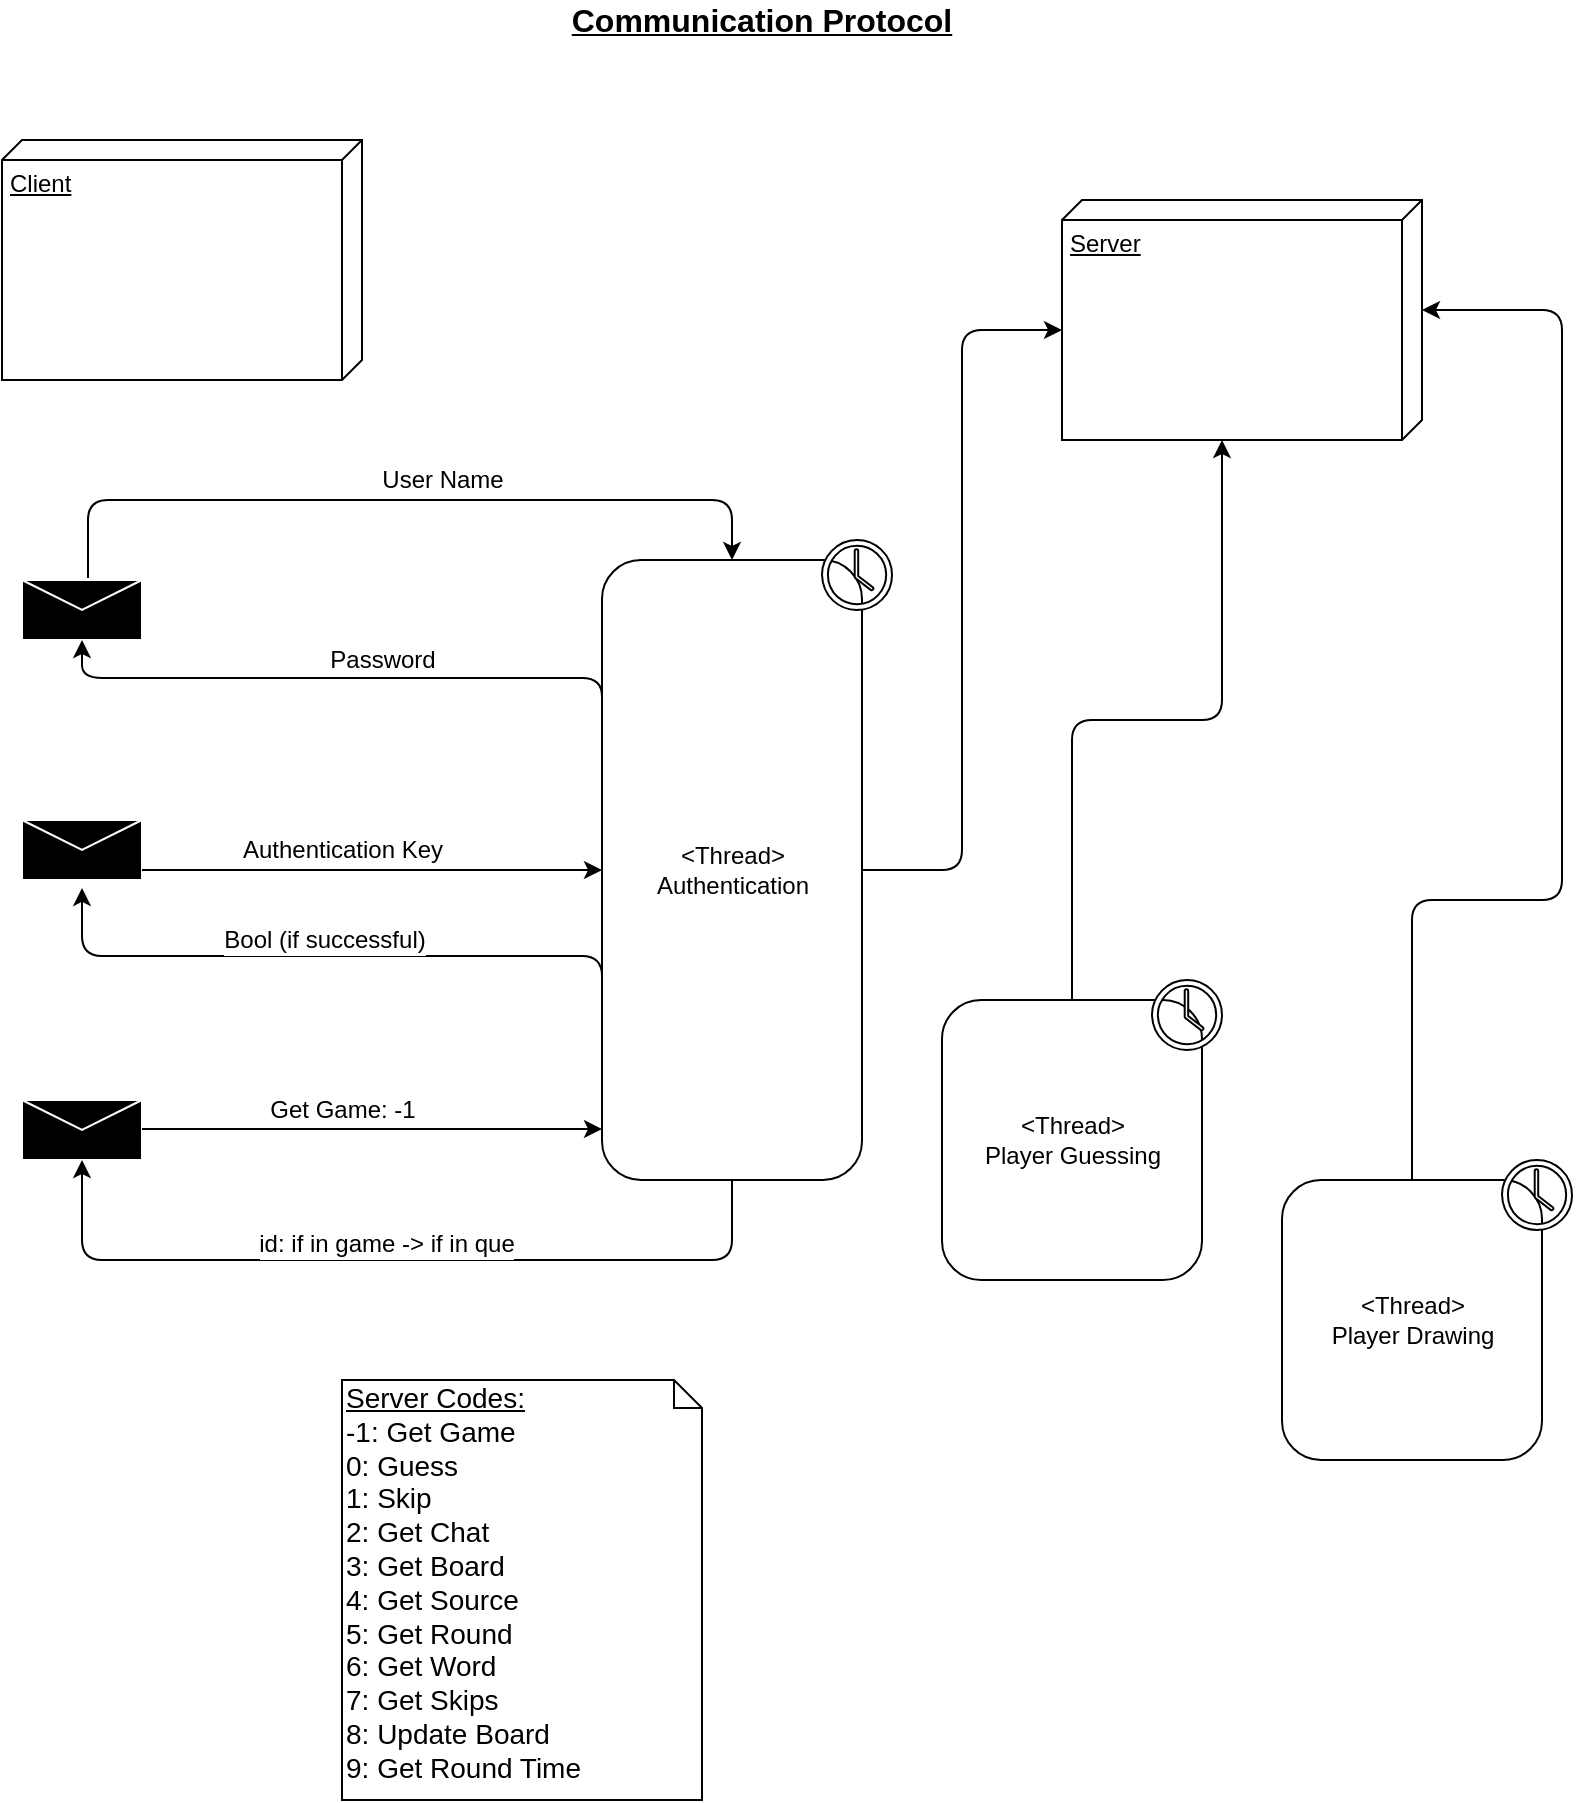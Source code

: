 <mxfile version="12.8.8" type="device"><diagram id="jR55_4j8yIBpNoxx-yQD" name="Page-1"><mxGraphModel dx="1422" dy="762" grid="1" gridSize="10" guides="1" tooltips="1" connect="1" arrows="1" fold="1" page="1" pageScale="1" pageWidth="850" pageHeight="1100" math="0" shadow="0"><root><mxCell id="0"/><mxCell id="1" parent="0"/><mxCell id="-f_N-oikyp_VJBXrGnqd-1" value="Client" style="verticalAlign=top;align=left;spacingTop=8;spacingLeft=2;spacingRight=12;shape=cube;size=10;direction=south;fontStyle=4;html=1;" parent="1" vertex="1"><mxGeometry x="40" y="100" width="180" height="120" as="geometry"/></mxCell><mxCell id="-f_N-oikyp_VJBXrGnqd-2" value="Server" style="verticalAlign=top;align=left;spacingTop=8;spacingLeft=2;spacingRight=12;shape=cube;size=10;direction=south;fontStyle=4;html=1;" parent="1" vertex="1"><mxGeometry x="570" y="130" width="180" height="120" as="geometry"/></mxCell><mxCell id="-f_N-oikyp_VJBXrGnqd-3" value="&amp;lt;Thread&amp;gt;&lt;br&gt;Authentication" style="html=1;perimeter=rectanglePerimeter;rounded=1;" parent="1" vertex="1"><mxGeometry x="340" y="310" width="130" height="310" as="geometry"/></mxCell><mxCell id="-f_N-oikyp_VJBXrGnqd-4" value="" style="pointerEvents=1;shadow=0;dashed=0;html=1;labelPosition=center;verticalLabelPosition=bottom;verticalAlign=top;outlineConnect=0;align=center;shape=mxgraph.office.concepts.clock;rounded=1;" parent="1" vertex="1"><mxGeometry x="450" y="300" width="35" height="35" as="geometry"/></mxCell><mxCell id="-f_N-oikyp_VJBXrGnqd-7" value="&amp;lt;Thread&amp;gt;&lt;br&gt;Player Guessing" style="html=1;perimeter=rectanglePerimeter;rounded=1;" parent="1" vertex="1"><mxGeometry x="510" y="530" width="130" height="140" as="geometry"/></mxCell><mxCell id="-f_N-oikyp_VJBXrGnqd-8" value="&amp;lt;Thread&amp;gt;&lt;br&gt;Player Drawing" style="html=1;perimeter=rectanglePerimeter;rounded=1;" parent="1" vertex="1"><mxGeometry x="680" y="620" width="130" height="140" as="geometry"/></mxCell><mxCell id="-f_N-oikyp_VJBXrGnqd-9" value="" style="pointerEvents=1;shadow=0;dashed=0;html=1;labelPosition=center;verticalLabelPosition=bottom;verticalAlign=top;outlineConnect=0;align=center;shape=mxgraph.office.concepts.clock;rounded=1;" parent="1" vertex="1"><mxGeometry x="615" y="520" width="35" height="35" as="geometry"/></mxCell><mxCell id="-f_N-oikyp_VJBXrGnqd-10" value="" style="pointerEvents=1;shadow=0;dashed=0;html=1;labelPosition=center;verticalLabelPosition=bottom;verticalAlign=top;outlineConnect=0;align=center;shape=mxgraph.office.concepts.clock;rounded=1;" parent="1" vertex="1"><mxGeometry x="790" y="610" width="35" height="35" as="geometry"/></mxCell><mxCell id="-f_N-oikyp_VJBXrGnqd-13" value="" style="edgeStyle=elbowEdgeStyle;elbow=vertical;endArrow=classic;html=1;exitX=0.5;exitY=0;exitDx=0;exitDy=0;" parent="1" source="-f_N-oikyp_VJBXrGnqd-7" edge="1"><mxGeometry width="50" height="50" relative="1" as="geometry"><mxPoint x="600" y="300" as="sourcePoint"/><mxPoint x="650" y="250" as="targetPoint"/></mxGeometry></mxCell><mxCell id="-f_N-oikyp_VJBXrGnqd-14" value="" style="edgeStyle=elbowEdgeStyle;elbow=horizontal;endArrow=classic;html=1;entryX=0;entryY=0;entryDx=65;entryDy=180;entryPerimeter=0;" parent="1" source="-f_N-oikyp_VJBXrGnqd-3" target="-f_N-oikyp_VJBXrGnqd-2" edge="1"><mxGeometry width="50" height="50" relative="1" as="geometry"><mxPoint x="480" y="550" as="sourcePoint"/><mxPoint x="530" y="500" as="targetPoint"/></mxGeometry></mxCell><mxCell id="-f_N-oikyp_VJBXrGnqd-15" value="" style="edgeStyle=segmentEdgeStyle;endArrow=classic;html=1;entryX=0;entryY=0;entryDx=55;entryDy=0;entryPerimeter=0;exitX=0.5;exitY=0;exitDx=0;exitDy=0;" parent="1" source="-f_N-oikyp_VJBXrGnqd-8" target="-f_N-oikyp_VJBXrGnqd-2" edge="1"><mxGeometry width="50" height="50" relative="1" as="geometry"><mxPoint x="750" y="370" as="sourcePoint"/><mxPoint x="800" y="320" as="targetPoint"/><Array as="points"><mxPoint x="745" y="480"/><mxPoint x="820" y="480"/><mxPoint x="820" y="185"/></Array></mxGeometry></mxCell><mxCell id="-f_N-oikyp_VJBXrGnqd-16" value="" style="verticalLabelPosition=bottom;shadow=0;dashed=0;align=center;html=1;verticalAlign=top;strokeWidth=1;shape=mxgraph.mockup.misc.mail2;rounded=1;fillColor=#000000;strokeColor=#FFFFFF;" parent="1" vertex="1"><mxGeometry x="50" y="320" width="60" height="30" as="geometry"/></mxCell><mxCell id="-f_N-oikyp_VJBXrGnqd-17" value="" style="verticalLabelPosition=bottom;shadow=0;dashed=0;align=center;html=1;verticalAlign=top;strokeWidth=1;shape=mxgraph.mockup.misc.mail2;rounded=1;fillColor=#000000;strokeColor=#FFFFFF;" parent="1" vertex="1"><mxGeometry x="50" y="440" width="60" height="30" as="geometry"/></mxCell><mxCell id="-f_N-oikyp_VJBXrGnqd-18" value="" style="verticalLabelPosition=bottom;shadow=0;dashed=0;align=center;html=1;verticalAlign=top;strokeWidth=1;shape=mxgraph.mockup.misc.mail2;rounded=1;fillColor=#000000;strokeColor=#FFFFFF;" parent="1" vertex="1"><mxGeometry x="50" y="580" width="60" height="30" as="geometry"/></mxCell><mxCell id="-f_N-oikyp_VJBXrGnqd-20" value="" style="edgeStyle=elbowEdgeStyle;elbow=vertical;endArrow=classic;html=1;exitX=0.55;exitY=-0.033;exitDx=0;exitDy=0;exitPerimeter=0;entryX=0.5;entryY=0;entryDx=0;entryDy=0;" parent="1" source="-f_N-oikyp_VJBXrGnqd-16" target="-f_N-oikyp_VJBXrGnqd-3" edge="1"><mxGeometry width="50" height="50" relative="1" as="geometry"><mxPoint x="480" y="450" as="sourcePoint"/><mxPoint x="530" y="400" as="targetPoint"/><Array as="points"><mxPoint x="250" y="280"/></Array></mxGeometry></mxCell><mxCell id="-f_N-oikyp_VJBXrGnqd-22" value="User Name" style="text;html=1;align=center;verticalAlign=middle;resizable=0;points=[];labelBackgroundColor=#ffffff;" parent="-f_N-oikyp_VJBXrGnqd-20" vertex="1" connectable="0"><mxGeometry x="0.192" y="-1" relative="1" as="geometry"><mxPoint x="-16.99" y="-11" as="offset"/></mxGeometry></mxCell><mxCell id="-f_N-oikyp_VJBXrGnqd-21" value="" style="edgeStyle=elbowEdgeStyle;elbow=vertical;endArrow=classic;html=1;exitX=0;exitY=0.25;exitDx=0;exitDy=0;" parent="1" source="-f_N-oikyp_VJBXrGnqd-3" target="-f_N-oikyp_VJBXrGnqd-16" edge="1"><mxGeometry width="50" height="50" relative="1" as="geometry"><mxPoint x="480" y="450" as="sourcePoint"/><mxPoint x="530" y="400" as="targetPoint"/></mxGeometry></mxCell><mxCell id="-f_N-oikyp_VJBXrGnqd-23" value="Password" style="text;html=1;align=center;verticalAlign=middle;resizable=0;points=[];labelBackgroundColor=#ffffff;" parent="-f_N-oikyp_VJBXrGnqd-21" vertex="1" connectable="0"><mxGeometry x="-0.264" y="2" relative="1" as="geometry"><mxPoint x="-19.5" y="-11" as="offset"/></mxGeometry></mxCell><mxCell id="-f_N-oikyp_VJBXrGnqd-24" value="" style="edgeStyle=elbowEdgeStyle;elbow=horizontal;endArrow=classic;html=1;entryX=0;entryY=0.5;entryDx=0;entryDy=0;" parent="1" source="-f_N-oikyp_VJBXrGnqd-17" target="-f_N-oikyp_VJBXrGnqd-3" edge="1"><mxGeometry width="50" height="50" relative="1" as="geometry"><mxPoint x="480" y="450" as="sourcePoint"/><mxPoint x="530" y="400" as="targetPoint"/><Array as="points"><mxPoint x="240" y="465"/><mxPoint x="140" y="450"/><mxPoint x="220" y="440"/></Array></mxGeometry></mxCell><mxCell id="-f_N-oikyp_VJBXrGnqd-26" value="Authentication Key" style="text;html=1;align=center;verticalAlign=middle;resizable=0;points=[];labelBackgroundColor=#ffffff;" parent="-f_N-oikyp_VJBXrGnqd-24" vertex="1" connectable="0"><mxGeometry x="0.565" y="1" relative="1" as="geometry"><mxPoint x="-80" y="-9" as="offset"/></mxGeometry></mxCell><mxCell id="-f_N-oikyp_VJBXrGnqd-25" value="" style="edgeStyle=elbowEdgeStyle;elbow=vertical;endArrow=classic;html=1;exitX=0;exitY=0.75;exitDx=0;exitDy=0;entryX=0.5;entryY=1.133;entryDx=0;entryDy=0;entryPerimeter=0;" parent="1" source="-f_N-oikyp_VJBXrGnqd-3" target="-f_N-oikyp_VJBXrGnqd-17" edge="1"><mxGeometry width="50" height="50" relative="1" as="geometry"><mxPoint x="480" y="350" as="sourcePoint"/><mxPoint x="530" y="300" as="targetPoint"/></mxGeometry></mxCell><mxCell id="-f_N-oikyp_VJBXrGnqd-27" value="Bool (if successful)" style="text;html=1;align=center;verticalAlign=middle;resizable=0;points=[];labelBackgroundColor=#ffffff;" parent="-f_N-oikyp_VJBXrGnqd-25" vertex="1" connectable="0"><mxGeometry x="-0.084" y="4" relative="1" as="geometry"><mxPoint x="-23.6" y="-12.43" as="offset"/></mxGeometry></mxCell><mxCell id="-f_N-oikyp_VJBXrGnqd-28" value="" style="edgeStyle=elbowEdgeStyle;elbow=horizontal;endArrow=classic;html=1;entryX=0;entryY=0.5;entryDx=0;entryDy=0;" parent="1" edge="1"><mxGeometry width="50" height="50" relative="1" as="geometry"><mxPoint x="110" y="594.5" as="sourcePoint"/><mxPoint x="340" y="594.5" as="targetPoint"/><Array as="points"><mxPoint x="240" y="594.5"/><mxPoint x="140" y="579.5"/><mxPoint x="220" y="569.5"/></Array></mxGeometry></mxCell><mxCell id="-f_N-oikyp_VJBXrGnqd-29" value="Get Game: -1" style="text;html=1;align=center;verticalAlign=middle;resizable=0;points=[];labelBackgroundColor=#ffffff;" parent="-f_N-oikyp_VJBXrGnqd-28" vertex="1" connectable="0"><mxGeometry x="0.565" y="1" relative="1" as="geometry"><mxPoint x="-80" y="-9" as="offset"/></mxGeometry></mxCell><mxCell id="-f_N-oikyp_VJBXrGnqd-30" value="" style="edgeStyle=elbowEdgeStyle;elbow=vertical;endArrow=classic;html=1;exitX=0.5;exitY=1;exitDx=0;exitDy=0;entryX=0.5;entryY=1.133;entryDx=0;entryDy=0;entryPerimeter=0;" parent="1" source="-f_N-oikyp_VJBXrGnqd-3" edge="1"><mxGeometry width="50" height="50" relative="1" as="geometry"><mxPoint x="340" y="678.51" as="sourcePoint"/><mxPoint x="80" y="610" as="targetPoint"/><Array as="points"><mxPoint x="240" y="660"/></Array></mxGeometry></mxCell><mxCell id="-f_N-oikyp_VJBXrGnqd-31" value="id: if in game -&amp;gt; if in que" style="text;html=1;align=center;verticalAlign=middle;resizable=0;points=[];labelBackgroundColor=#ffffff;" parent="-f_N-oikyp_VJBXrGnqd-30" vertex="1" connectable="0"><mxGeometry x="-0.084" y="4" relative="1" as="geometry"><mxPoint x="-23.6" y="-12.43" as="offset"/></mxGeometry></mxCell><mxCell id="-f_N-oikyp_VJBXrGnqd-32" value="&lt;u&gt;Server Codes:&lt;br style=&quot;font-size: 14px&quot;&gt;&lt;/u&gt;-1: Get Game&lt;br style=&quot;font-size: 14px&quot;&gt;0: Guess&lt;br style=&quot;font-size: 14px&quot;&gt;1: Skip&lt;br style=&quot;font-size: 14px&quot;&gt;2: Get Chat&lt;br style=&quot;font-size: 14px&quot;&gt;3: Get Board&lt;br style=&quot;font-size: 14px&quot;&gt;4: Get Source&lt;br style=&quot;font-size: 14px&quot;&gt;5: Get Round&lt;br style=&quot;font-size: 14px&quot;&gt;6: Get Word&lt;br style=&quot;font-size: 14px&quot;&gt;7: Get Skips&lt;br style=&quot;font-size: 14px&quot;&gt;8: Update Board&lt;br style=&quot;font-size: 14px&quot;&gt;9: Get Round Time" style="shape=note;whiteSpace=wrap;html=1;size=14;verticalAlign=top;align=left;spacingTop=-6;rounded=1;strokeColor=#000000;fillColor=#FFFFFF;fontSize=14;" parent="1" vertex="1"><mxGeometry x="210" y="720" width="180" height="210" as="geometry"/></mxCell><mxCell id="-f_N-oikyp_VJBXrGnqd-33" value="Communication Protocol" style="text;html=1;strokeColor=none;fillColor=none;align=center;verticalAlign=middle;whiteSpace=wrap;rounded=0;fontSize=16;fontStyle=5" parent="1" vertex="1"><mxGeometry x="300" y="30" width="240" height="20" as="geometry"/></mxCell></root></mxGraphModel></diagram></mxfile>